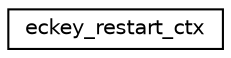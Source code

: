 digraph "Graphical Class Hierarchy"
{
 // LATEX_PDF_SIZE
  edge [fontname="Helvetica",fontsize="10",labelfontname="Helvetica",labelfontsize="10"];
  node [fontname="Helvetica",fontsize="10",shape=record];
  rankdir="LR";
  Node0 [label="eckey_restart_ctx",height=0.2,width=0.4,color="black", fillcolor="white", style="filled",URL="$d3/dfc/structeckey__restart__ctx.html",tooltip=" "];
}
